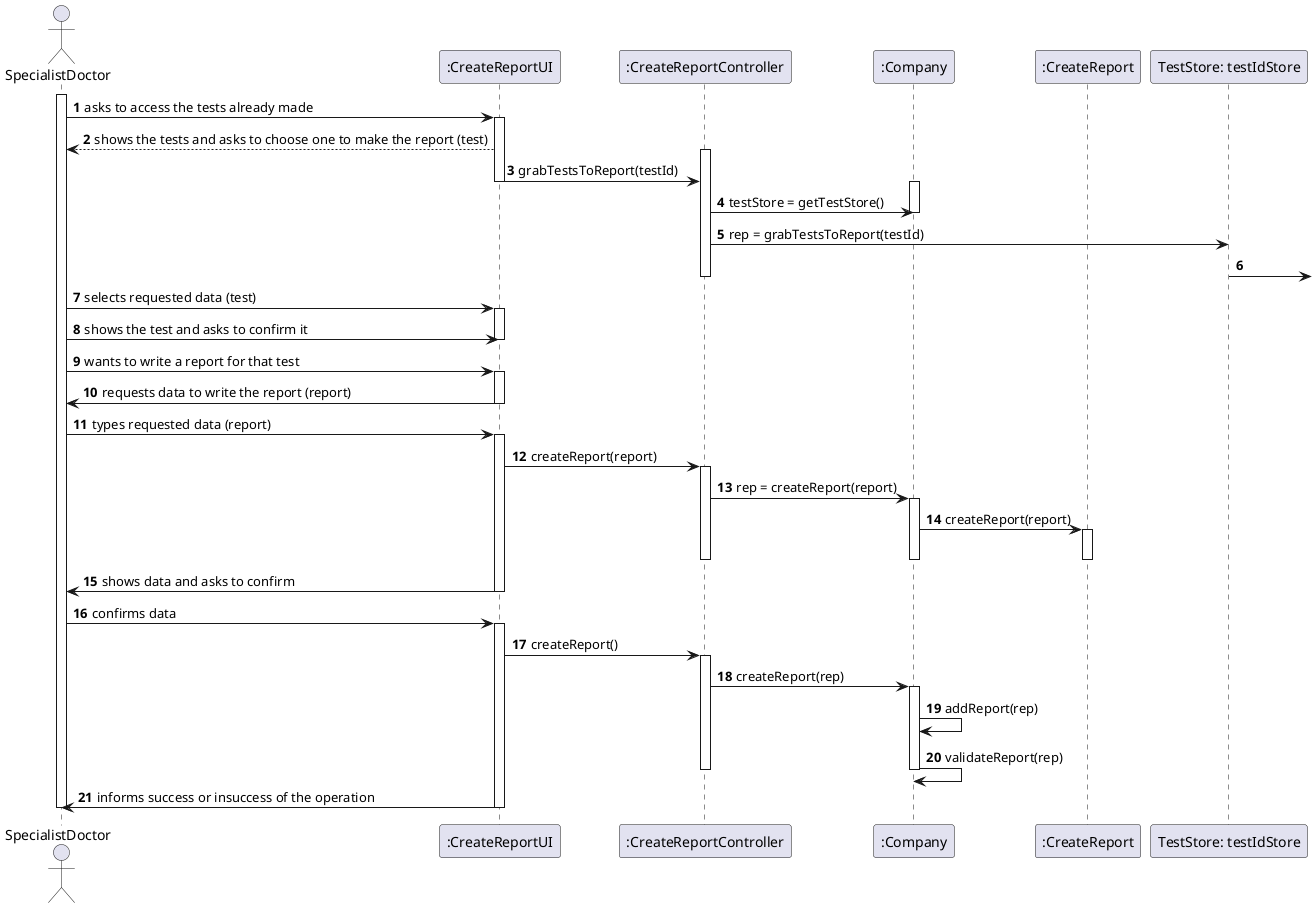 @startuml
autonumber

actor "SpecialistDoctor" as Spec

participant ":CreateReportUI" as UI
participant ":CreateReportController" as CRC
participant ":Company" as COM
participant ":CreateReport" as CR
participant "TestStore: testIdStore" as TS

activate Spec

Spec -> UI : asks to access the tests already made

activate UI

UI --> Spec : shows the tests and asks to choose one to make the report (test)

activate CRC

UI -> CRC : grabTestsToReport(testId)

deactivate UI
activate COM

CRC -> COM : testStore = getTestStore()

deactivate COM

CRC -> TS : rep = grabTestsToReport(testId)

TS ->

deactivate CRC



Spec -> UI : selects requested data (test)

activate UI

Spec -> UI : shows the test and asks to confirm it

deactivate UI

Spec -> UI : wants to write a report for that test

activate UI

UI -> Spec : requests data to write the report (report)

deactivate UI

Spec -> UI : types requested data (report)

activate UI

UI -> CRC : createReport(report)

activate CRC

CRC -> COM : rep = createReport(report)

activate COM

COM -> CR : createReport(report)

activate CR

deactivate CRC
deactivate CR
deactivate COM

UI -> Spec : shows data and asks to confirm

deactivate UI

Spec -> UI : confirms data

activate UI

UI -> CRC : createReport()

activate CRC

CRC -> COM : createReport(rep)

activate COM

COM -> COM : addReport(rep)
COM -> COM: validateReport(rep)

deactivate COM
deactivate CRC

UI -> Spec : informs success or insuccess of the operation

deactivate UI
deactivate Spec









@enduml







